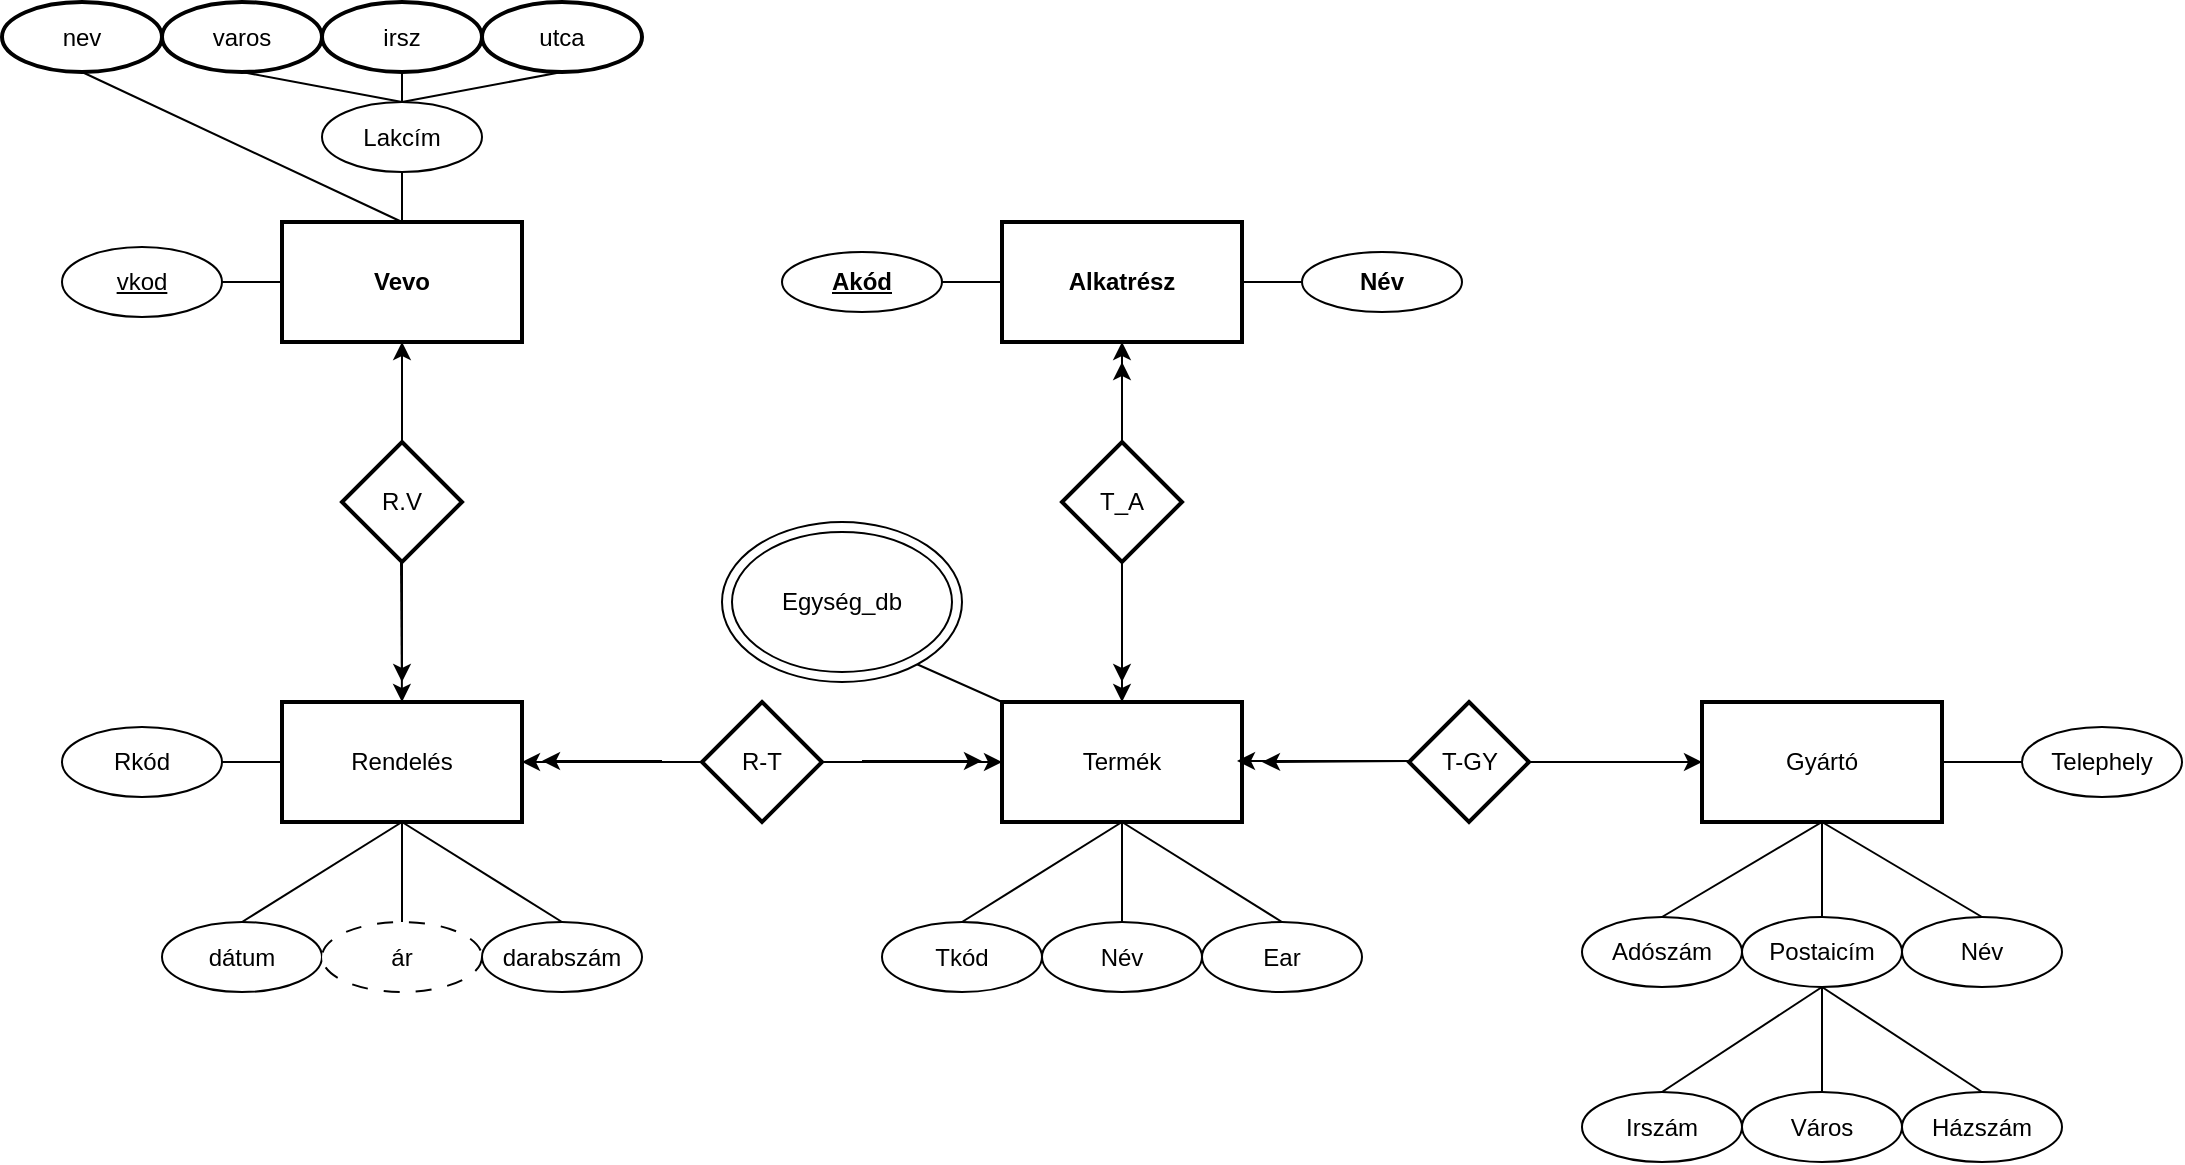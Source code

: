 <mxfile version="26.1.0">
  <diagram name="1 oldal" id="8UCw2fXijMpBnbHfLlZR">
    <mxGraphModel dx="1702" dy="465" grid="1" gridSize="10" guides="1" tooltips="1" connect="1" arrows="1" fold="1" page="1" pageScale="1" pageWidth="827" pageHeight="1169" math="0" shadow="0">
      <root>
        <mxCell id="0" />
        <mxCell id="1" parent="0" />
        <mxCell id="ayejM-d_Z_td1HJchVTd-1" value="Gyártó" style="rounded=0;whiteSpace=wrap;html=1;strokeWidth=2;" parent="1" vertex="1">
          <mxGeometry x="570" y="370" width="120" height="60" as="geometry" />
        </mxCell>
        <mxCell id="ayejM-d_Z_td1HJchVTd-2" value="Termék" style="rounded=0;whiteSpace=wrap;html=1;strokeWidth=2;" parent="1" vertex="1">
          <mxGeometry x="220" y="370" width="120" height="60" as="geometry" />
        </mxCell>
        <mxCell id="ayejM-d_Z_td1HJchVTd-3" value="T-GY" style="rhombus;whiteSpace=wrap;html=1;strokeWidth=2;" parent="1" vertex="1">
          <mxGeometry x="423.5" y="370" width="60" height="60" as="geometry" />
        </mxCell>
        <mxCell id="ayejM-d_Z_td1HJchVTd-4" value="Tkód" style="ellipse;whiteSpace=wrap;html=1;" parent="1" vertex="1">
          <mxGeometry x="160" y="480" width="80" height="35" as="geometry" />
        </mxCell>
        <mxCell id="ayejM-d_Z_td1HJchVTd-5" value="Név" style="ellipse;whiteSpace=wrap;html=1;" parent="1" vertex="1">
          <mxGeometry x="240" y="480" width="80" height="35" as="geometry" />
        </mxCell>
        <mxCell id="ayejM-d_Z_td1HJchVTd-6" value="Ear" style="ellipse;whiteSpace=wrap;html=1;" parent="1" vertex="1">
          <mxGeometry x="320" y="480" width="80" height="35" as="geometry" />
        </mxCell>
        <mxCell id="ayejM-d_Z_td1HJchVTd-7" value="Telephely" style="ellipse;whiteSpace=wrap;html=1;" parent="1" vertex="1">
          <mxGeometry x="730" y="382.5" width="80" height="35" as="geometry" />
        </mxCell>
        <mxCell id="ayejM-d_Z_td1HJchVTd-8" value="Házszám" style="ellipse;whiteSpace=wrap;html=1;" parent="1" vertex="1">
          <mxGeometry x="670" y="565" width="80" height="35" as="geometry" />
        </mxCell>
        <mxCell id="ayejM-d_Z_td1HJchVTd-9" value="Irszám" style="ellipse;whiteSpace=wrap;html=1;" parent="1" vertex="1">
          <mxGeometry x="510" y="565" width="80" height="35" as="geometry" />
        </mxCell>
        <mxCell id="ayejM-d_Z_td1HJchVTd-10" value="Város" style="ellipse;whiteSpace=wrap;html=1;" parent="1" vertex="1">
          <mxGeometry x="590" y="565" width="80" height="35" as="geometry" />
        </mxCell>
        <mxCell id="ayejM-d_Z_td1HJchVTd-11" value="Postaicím" style="ellipse;whiteSpace=wrap;html=1;" parent="1" vertex="1">
          <mxGeometry x="590" y="477.5" width="80" height="35" as="geometry" />
        </mxCell>
        <mxCell id="ayejM-d_Z_td1HJchVTd-12" value="Adószám" style="ellipse;whiteSpace=wrap;html=1;" parent="1" vertex="1">
          <mxGeometry x="510" y="477.5" width="80" height="35" as="geometry" />
        </mxCell>
        <mxCell id="ayejM-d_Z_td1HJchVTd-13" value="Név" style="ellipse;whiteSpace=wrap;html=1;" parent="1" vertex="1">
          <mxGeometry x="670" y="477.5" width="80" height="35" as="geometry" />
        </mxCell>
        <mxCell id="ayejM-d_Z_td1HJchVTd-14" value="" style="endArrow=classic;html=1;rounded=0;exitX=1;exitY=0.5;exitDx=0;exitDy=0;entryX=0;entryY=0.5;entryDx=0;entryDy=0;" parent="1" source="ayejM-d_Z_td1HJchVTd-3" target="ayejM-d_Z_td1HJchVTd-1" edge="1">
          <mxGeometry width="50" height="50" relative="1" as="geometry">
            <mxPoint x="460" y="430" as="sourcePoint" />
            <mxPoint x="560" y="390" as="targetPoint" />
            <Array as="points" />
          </mxGeometry>
        </mxCell>
        <mxCell id="ayejM-d_Z_td1HJchVTd-15" value="" style="endArrow=classic;html=1;rounded=0;exitX=1;exitY=0.5;exitDx=0;exitDy=0;" parent="1" edge="1">
          <mxGeometry width="50" height="50" relative="1" as="geometry">
            <mxPoint x="423.5" y="399.5" as="sourcePoint" />
            <mxPoint x="350" y="400" as="targetPoint" />
            <Array as="points" />
          </mxGeometry>
        </mxCell>
        <mxCell id="ayejM-d_Z_td1HJchVTd-16" value="" style="endArrow=classic;html=1;rounded=0;exitX=1;exitY=0.5;exitDx=0;exitDy=0;entryX=0;entryY=0.5;entryDx=0;entryDy=0;" parent="1" edge="1">
          <mxGeometry width="50" height="50" relative="1" as="geometry">
            <mxPoint x="423.5" y="399.5" as="sourcePoint" />
            <mxPoint x="337.5" y="399.5" as="targetPoint" />
            <Array as="points" />
          </mxGeometry>
        </mxCell>
        <mxCell id="ayejM-d_Z_td1HJchVTd-18" value="" style="endArrow=none;html=1;rounded=0;entryX=0;entryY=0.5;entryDx=0;entryDy=0;exitX=1;exitY=0.5;exitDx=0;exitDy=0;" parent="1" source="ayejM-d_Z_td1HJchVTd-1" target="ayejM-d_Z_td1HJchVTd-7" edge="1">
          <mxGeometry width="50" height="50" relative="1" as="geometry">
            <mxPoint x="690" y="410" as="sourcePoint" />
            <mxPoint x="740" y="360" as="targetPoint" />
          </mxGeometry>
        </mxCell>
        <mxCell id="ayejM-d_Z_td1HJchVTd-19" value="" style="endArrow=none;html=1;rounded=0;entryX=0.5;entryY=1;entryDx=0;entryDy=0;exitX=0.5;exitY=0;exitDx=0;exitDy=0;" parent="1" source="ayejM-d_Z_td1HJchVTd-5" target="ayejM-d_Z_td1HJchVTd-2" edge="1">
          <mxGeometry width="50" height="50" relative="1" as="geometry">
            <mxPoint x="250" y="470" as="sourcePoint" />
            <mxPoint x="290" y="470" as="targetPoint" />
          </mxGeometry>
        </mxCell>
        <mxCell id="ayejM-d_Z_td1HJchVTd-20" value="" style="endArrow=none;html=1;rounded=0;entryX=0.5;entryY=1;entryDx=0;entryDy=0;exitX=0.5;exitY=0;exitDx=0;exitDy=0;" parent="1" source="ayejM-d_Z_td1HJchVTd-4" target="ayejM-d_Z_td1HJchVTd-2" edge="1">
          <mxGeometry width="50" height="50" relative="1" as="geometry">
            <mxPoint x="170" y="460" as="sourcePoint" />
            <mxPoint x="210" y="460" as="targetPoint" />
          </mxGeometry>
        </mxCell>
        <mxCell id="ayejM-d_Z_td1HJchVTd-21" value="" style="endArrow=none;html=1;rounded=0;entryX=0.5;entryY=0;entryDx=0;entryDy=0;exitX=0.5;exitY=1;exitDx=0;exitDy=0;" parent="1" source="ayejM-d_Z_td1HJchVTd-2" target="ayejM-d_Z_td1HJchVTd-6" edge="1">
          <mxGeometry width="50" height="50" relative="1" as="geometry">
            <mxPoint x="300" y="460" as="sourcePoint" />
            <mxPoint x="340" y="460" as="targetPoint" />
          </mxGeometry>
        </mxCell>
        <mxCell id="ayejM-d_Z_td1HJchVTd-22" value="" style="endArrow=none;html=1;rounded=0;exitX=0.5;exitY=0;exitDx=0;exitDy=0;entryX=0.5;entryY=1;entryDx=0;entryDy=0;" parent="1" source="ayejM-d_Z_td1HJchVTd-8" target="ayejM-d_Z_td1HJchVTd-11" edge="1">
          <mxGeometry width="50" height="50" relative="1" as="geometry">
            <mxPoint x="690" y="530" as="sourcePoint" />
            <mxPoint x="630" y="520" as="targetPoint" />
          </mxGeometry>
        </mxCell>
        <mxCell id="ayejM-d_Z_td1HJchVTd-23" value="" style="endArrow=none;html=1;rounded=0;entryX=0.5;entryY=0;entryDx=0;entryDy=0;exitX=0.5;exitY=1;exitDx=0;exitDy=0;" parent="1" source="ayejM-d_Z_td1HJchVTd-11" target="ayejM-d_Z_td1HJchVTd-10" edge="1">
          <mxGeometry width="50" height="50" relative="1" as="geometry">
            <mxPoint x="620" y="540" as="sourcePoint" />
            <mxPoint x="660" y="540" as="targetPoint" />
          </mxGeometry>
        </mxCell>
        <mxCell id="ayejM-d_Z_td1HJchVTd-24" value="" style="endArrow=none;html=1;rounded=0;entryX=0.5;entryY=1;entryDx=0;entryDy=0;exitX=0.5;exitY=0;exitDx=0;exitDy=0;" parent="1" source="ayejM-d_Z_td1HJchVTd-9" target="ayejM-d_Z_td1HJchVTd-11" edge="1">
          <mxGeometry width="50" height="50" relative="1" as="geometry">
            <mxPoint x="550" y="540" as="sourcePoint" />
            <mxPoint x="590" y="540" as="targetPoint" />
          </mxGeometry>
        </mxCell>
        <mxCell id="ayejM-d_Z_td1HJchVTd-25" value="" style="endArrow=none;html=1;rounded=0;entryX=0.5;entryY=1;entryDx=0;entryDy=0;exitX=0.5;exitY=0;exitDx=0;exitDy=0;" parent="1" source="ayejM-d_Z_td1HJchVTd-13" target="ayejM-d_Z_td1HJchVTd-1" edge="1">
          <mxGeometry width="50" height="50" relative="1" as="geometry">
            <mxPoint x="680" y="460" as="sourcePoint" />
            <mxPoint x="720" y="460" as="targetPoint" />
          </mxGeometry>
        </mxCell>
        <mxCell id="ayejM-d_Z_td1HJchVTd-26" value="" style="endArrow=none;html=1;rounded=0;entryX=0.5;entryY=1;entryDx=0;entryDy=0;exitX=0.5;exitY=0;exitDx=0;exitDy=0;" parent="1" source="ayejM-d_Z_td1HJchVTd-11" target="ayejM-d_Z_td1HJchVTd-1" edge="1">
          <mxGeometry width="50" height="50" relative="1" as="geometry">
            <mxPoint x="610" y="460" as="sourcePoint" />
            <mxPoint x="650" y="460" as="targetPoint" />
          </mxGeometry>
        </mxCell>
        <mxCell id="ayejM-d_Z_td1HJchVTd-27" value="" style="endArrow=none;html=1;rounded=0;entryX=0.5;entryY=1;entryDx=0;entryDy=0;exitX=0.5;exitY=0;exitDx=0;exitDy=0;" parent="1" source="ayejM-d_Z_td1HJchVTd-12" target="ayejM-d_Z_td1HJchVTd-1" edge="1">
          <mxGeometry width="50" height="50" relative="1" as="geometry">
            <mxPoint x="540" y="460" as="sourcePoint" />
            <mxPoint x="580" y="460" as="targetPoint" />
          </mxGeometry>
        </mxCell>
        <mxCell id="j59XUjF9N-4OTw3vqqRw-1" value="T_A" style="rhombus;whiteSpace=wrap;html=1;strokeWidth=2;" parent="1" vertex="1">
          <mxGeometry x="250" y="240" width="60" height="60" as="geometry" />
        </mxCell>
        <mxCell id="j59XUjF9N-4OTw3vqqRw-2" value="" style="endArrow=classic;html=1;rounded=0;exitX=1;exitY=0.5;exitDx=0;exitDy=0;" parent="1" edge="1">
          <mxGeometry width="50" height="50" relative="1" as="geometry">
            <mxPoint x="280" y="300" as="sourcePoint" />
            <mxPoint x="280" y="360" as="targetPoint" />
            <Array as="points" />
          </mxGeometry>
        </mxCell>
        <mxCell id="j59XUjF9N-4OTw3vqqRw-3" value="" style="endArrow=classic;html=1;rounded=0;exitX=1;exitY=0.5;exitDx=0;exitDy=0;entryX=0.5;entryY=0;entryDx=0;entryDy=0;" parent="1" target="ayejM-d_Z_td1HJchVTd-2" edge="1">
          <mxGeometry width="50" height="50" relative="1" as="geometry">
            <mxPoint x="280" y="300" as="sourcePoint" />
            <mxPoint x="194" y="300" as="targetPoint" />
            <Array as="points" />
          </mxGeometry>
        </mxCell>
        <mxCell id="j59XUjF9N-4OTw3vqqRw-9" value="&lt;b&gt;Alkatrész&lt;/b&gt;" style="rounded=0;whiteSpace=wrap;html=1;strokeWidth=2;" parent="1" vertex="1">
          <mxGeometry x="220" y="130" width="120" height="60" as="geometry" />
        </mxCell>
        <mxCell id="j59XUjF9N-4OTw3vqqRw-10" value="&lt;b&gt;Név&lt;/b&gt;" style="ellipse;whiteSpace=wrap;html=1;" parent="1" vertex="1">
          <mxGeometry x="370" y="145" width="80" height="30" as="geometry" />
        </mxCell>
        <mxCell id="j59XUjF9N-4OTw3vqqRw-11" value="&lt;b&gt;&lt;u&gt;Akód&lt;/u&gt;&lt;/b&gt;" style="ellipse;whiteSpace=wrap;html=1;" parent="1" vertex="1">
          <mxGeometry x="110" y="145" width="80" height="30" as="geometry" />
        </mxCell>
        <mxCell id="j59XUjF9N-4OTw3vqqRw-12" value="" style="endArrow=classic;html=1;rounded=0;exitX=0.5;exitY=0;exitDx=0;exitDy=0;entryX=0.5;entryY=1;entryDx=0;entryDy=0;" parent="1" source="j59XUjF9N-4OTw3vqqRw-1" target="j59XUjF9N-4OTw3vqqRw-9" edge="1">
          <mxGeometry width="50" height="50" relative="1" as="geometry">
            <mxPoint x="350" y="210" as="sourcePoint" />
            <mxPoint x="350" y="280" as="targetPoint" />
            <Array as="points" />
          </mxGeometry>
        </mxCell>
        <mxCell id="j59XUjF9N-4OTw3vqqRw-13" value="" style="endArrow=classic;html=1;rounded=0;" parent="1" edge="1">
          <mxGeometry width="50" height="50" relative="1" as="geometry">
            <mxPoint x="280" y="230" as="sourcePoint" />
            <mxPoint x="280" y="200" as="targetPoint" />
            <Array as="points" />
          </mxGeometry>
        </mxCell>
        <mxCell id="j59XUjF9N-4OTw3vqqRw-14" value="" style="endArrow=none;html=1;rounded=0;entryX=0;entryY=0.5;entryDx=0;entryDy=0;exitX=1;exitY=0.5;exitDx=0;exitDy=0;" parent="1" source="j59XUjF9N-4OTw3vqqRw-11" target="j59XUjF9N-4OTw3vqqRw-9" edge="1">
          <mxGeometry width="50" height="50" relative="1" as="geometry">
            <mxPoint x="190" y="159" as="sourcePoint" />
            <mxPoint x="220" y="159.47" as="targetPoint" />
          </mxGeometry>
        </mxCell>
        <mxCell id="j59XUjF9N-4OTw3vqqRw-15" value="" style="endArrow=none;html=1;rounded=0;entryX=1;entryY=0.5;entryDx=0;entryDy=0;exitX=0;exitY=0.5;exitDx=0;exitDy=0;" parent="1" source="j59XUjF9N-4OTw3vqqRw-10" target="j59XUjF9N-4OTw3vqqRw-9" edge="1">
          <mxGeometry width="50" height="50" relative="1" as="geometry">
            <mxPoint x="210" y="190" as="sourcePoint" />
            <mxPoint x="230" y="170" as="targetPoint" />
          </mxGeometry>
        </mxCell>
        <mxCell id="j59XUjF9N-4OTw3vqqRw-16" value="Rendelés" style="rounded=0;whiteSpace=wrap;html=1;strokeWidth=2;" parent="1" vertex="1">
          <mxGeometry x="-140" y="370" width="120" height="60" as="geometry" />
        </mxCell>
        <mxCell id="j59XUjF9N-4OTw3vqqRw-17" value="dátum" style="ellipse;whiteSpace=wrap;html=1;" parent="1" vertex="1">
          <mxGeometry x="-200" y="480" width="80" height="35" as="geometry" />
        </mxCell>
        <mxCell id="j59XUjF9N-4OTw3vqqRw-18" value="ár" style="ellipse;whiteSpace=wrap;html=1;dashed=1;dashPattern=8 8;" parent="1" vertex="1">
          <mxGeometry x="-120" y="480" width="80" height="35" as="geometry" />
        </mxCell>
        <mxCell id="j59XUjF9N-4OTw3vqqRw-19" value="darabszám" style="ellipse;whiteSpace=wrap;html=1;" parent="1" vertex="1">
          <mxGeometry x="-40" y="480" width="80" height="35" as="geometry" />
        </mxCell>
        <mxCell id="j59XUjF9N-4OTw3vqqRw-20" value="" style="endArrow=none;html=1;rounded=0;entryX=0.5;entryY=1;entryDx=0;entryDy=0;exitX=0.5;exitY=0;exitDx=0;exitDy=0;" parent="1" source="j59XUjF9N-4OTw3vqqRw-18" target="j59XUjF9N-4OTw3vqqRw-16" edge="1">
          <mxGeometry width="50" height="50" relative="1" as="geometry">
            <mxPoint x="123" y="555" as="sourcePoint" />
            <mxPoint x="163" y="555" as="targetPoint" />
          </mxGeometry>
        </mxCell>
        <mxCell id="j59XUjF9N-4OTw3vqqRw-21" value="" style="endArrow=none;html=1;rounded=0;entryX=0.5;entryY=1;entryDx=0;entryDy=0;exitX=0.5;exitY=0;exitDx=0;exitDy=0;" parent="1" source="j59XUjF9N-4OTw3vqqRw-17" target="j59XUjF9N-4OTw3vqqRw-16" edge="1">
          <mxGeometry width="50" height="50" relative="1" as="geometry">
            <mxPoint x="43" y="545" as="sourcePoint" />
            <mxPoint x="83" y="545" as="targetPoint" />
          </mxGeometry>
        </mxCell>
        <mxCell id="j59XUjF9N-4OTw3vqqRw-22" value="" style="endArrow=none;html=1;rounded=0;entryX=0.5;entryY=0;entryDx=0;entryDy=0;exitX=0.5;exitY=1;exitDx=0;exitDy=0;" parent="1" source="j59XUjF9N-4OTw3vqqRw-16" target="j59XUjF9N-4OTw3vqqRw-19" edge="1">
          <mxGeometry width="50" height="50" relative="1" as="geometry">
            <mxPoint x="173" y="545" as="sourcePoint" />
            <mxPoint x="213" y="545" as="targetPoint" />
          </mxGeometry>
        </mxCell>
        <mxCell id="j59XUjF9N-4OTw3vqqRw-24" value="R-T" style="rhombus;whiteSpace=wrap;html=1;strokeWidth=2;" parent="1" vertex="1">
          <mxGeometry x="70" y="370" width="60" height="60" as="geometry" />
        </mxCell>
        <mxCell id="j59XUjF9N-4OTw3vqqRw-25" value="" style="endArrow=classic;html=1;rounded=0;exitX=0;exitY=0.5;exitDx=0;exitDy=0;entryX=1;entryY=0.5;entryDx=0;entryDy=0;" parent="1" source="j59XUjF9N-4OTw3vqqRw-24" target="j59XUjF9N-4OTw3vqqRw-16" edge="1">
          <mxGeometry width="50" height="50" relative="1" as="geometry">
            <mxPoint x="9.5" y="340" as="sourcePoint" />
            <mxPoint x="9.5" y="410" as="targetPoint" />
            <Array as="points" />
          </mxGeometry>
        </mxCell>
        <mxCell id="j59XUjF9N-4OTw3vqqRw-26" value="" style="endArrow=classic;html=1;rounded=0;entryX=1;entryY=0.5;entryDx=0;entryDy=0;" parent="1" edge="1">
          <mxGeometry width="50" height="50" relative="1" as="geometry">
            <mxPoint x="50" y="399.5" as="sourcePoint" />
            <mxPoint x="-10" y="399.5" as="targetPoint" />
            <Array as="points" />
          </mxGeometry>
        </mxCell>
        <mxCell id="j59XUjF9N-4OTw3vqqRw-27" value="" style="endArrow=classic;html=1;rounded=0;entryX=0;entryY=0.5;entryDx=0;entryDy=0;exitX=1;exitY=0.5;exitDx=0;exitDy=0;" parent="1" source="j59XUjF9N-4OTw3vqqRw-24" target="ayejM-d_Z_td1HJchVTd-2" edge="1">
          <mxGeometry width="50" height="50" relative="1" as="geometry">
            <mxPoint x="200" y="404.5" as="sourcePoint" />
            <mxPoint x="140" y="404.5" as="targetPoint" />
            <Array as="points" />
          </mxGeometry>
        </mxCell>
        <mxCell id="j59XUjF9N-4OTw3vqqRw-28" value="" style="endArrow=classic;html=1;rounded=0;entryX=0;entryY=0.5;entryDx=0;entryDy=0;" parent="1" edge="1">
          <mxGeometry width="50" height="50" relative="1" as="geometry">
            <mxPoint x="150" y="399.5" as="sourcePoint" />
            <mxPoint x="210" y="399.5" as="targetPoint" />
            <Array as="points" />
          </mxGeometry>
        </mxCell>
        <mxCell id="j59XUjF9N-4OTw3vqqRw-29" value="Rkód" style="ellipse;whiteSpace=wrap;html=1;" parent="1" vertex="1">
          <mxGeometry x="-250" y="382.5" width="80" height="35" as="geometry" />
        </mxCell>
        <mxCell id="j59XUjF9N-4OTw3vqqRw-31" value="" style="endArrow=none;html=1;rounded=0;entryX=0;entryY=0.5;entryDx=0;entryDy=0;exitX=1;exitY=0.5;exitDx=0;exitDy=0;" parent="1" source="j59XUjF9N-4OTw3vqqRw-29" target="j59XUjF9N-4OTw3vqqRw-16" edge="1">
          <mxGeometry width="50" height="50" relative="1" as="geometry">
            <mxPoint x="-280" y="480" as="sourcePoint" />
            <mxPoint x="-230" y="430" as="targetPoint" />
          </mxGeometry>
        </mxCell>
        <mxCell id="j59XUjF9N-4OTw3vqqRw-35" value="" style="endArrow=none;html=1;rounded=0;exitX=0;exitY=0;exitDx=0;exitDy=0;entryX=0.5;entryY=1;entryDx=0;entryDy=0;" parent="1" source="ayejM-d_Z_td1HJchVTd-2" edge="1">
          <mxGeometry width="50" height="50" relative="1" as="geometry">
            <mxPoint x="100" y="330" as="sourcePoint" />
            <mxPoint x="175" y="350" as="targetPoint" />
          </mxGeometry>
        </mxCell>
        <mxCell id="j59XUjF9N-4OTw3vqqRw-36" value="R.V" style="rhombus;whiteSpace=wrap;html=1;strokeWidth=2;" parent="1" vertex="1">
          <mxGeometry x="-110" y="240" width="60" height="60" as="geometry" />
        </mxCell>
        <mxCell id="j59XUjF9N-4OTw3vqqRw-37" value="" style="endArrow=classic;html=1;rounded=0;" parent="1" edge="1">
          <mxGeometry width="50" height="50" relative="1" as="geometry">
            <mxPoint x="-80" y="300" as="sourcePoint" />
            <mxPoint x="-80" y="360" as="targetPoint" />
            <Array as="points" />
          </mxGeometry>
        </mxCell>
        <mxCell id="j59XUjF9N-4OTw3vqqRw-38" value="" style="endArrow=classic;html=1;rounded=0;exitX=0.5;exitY=1;exitDx=0;exitDy=0;entryX=0.5;entryY=0;entryDx=0;entryDy=0;" parent="1" edge="1" target="j59XUjF9N-4OTw3vqqRw-16">
          <mxGeometry width="50" height="50" relative="1" as="geometry">
            <mxPoint x="-80.5" y="300" as="sourcePoint" />
            <mxPoint x="-60" y="340" as="targetPoint" />
            <Array as="points" />
          </mxGeometry>
        </mxCell>
        <mxCell id="j59XUjF9N-4OTw3vqqRw-39" value="&lt;b&gt;Vevo&lt;/b&gt;" style="rounded=0;whiteSpace=wrap;html=1;strokeWidth=2;" parent="1" vertex="1">
          <mxGeometry x="-140" y="130" width="120" height="60" as="geometry" />
        </mxCell>
        <mxCell id="j59XUjF9N-4OTw3vqqRw-44" value="utca" style="ellipse;whiteSpace=wrap;html=1;strokeWidth=2;" parent="1" vertex="1">
          <mxGeometry x="-40" y="20" width="80" height="35" as="geometry" />
        </mxCell>
        <mxCell id="j59XUjF9N-4OTw3vqqRw-45" value="&lt;u&gt;vkod&lt;/u&gt;" style="ellipse;whiteSpace=wrap;html=1;" parent="1" vertex="1">
          <mxGeometry x="-250" y="142.5" width="80" height="35" as="geometry" />
        </mxCell>
        <mxCell id="j59XUjF9N-4OTw3vqqRw-46" value="irsz" style="ellipse;whiteSpace=wrap;html=1;strokeWidth=2;" parent="1" vertex="1">
          <mxGeometry x="-120" y="20" width="80" height="35" as="geometry" />
        </mxCell>
        <mxCell id="j59XUjF9N-4OTw3vqqRw-47" value="varos" style="ellipse;whiteSpace=wrap;html=1;strokeWidth=2;" parent="1" vertex="1">
          <mxGeometry x="-200" y="20" width="80" height="35" as="geometry" />
        </mxCell>
        <mxCell id="j59XUjF9N-4OTw3vqqRw-48" value="Lakcím" style="ellipse;whiteSpace=wrap;html=1;" parent="1" vertex="1">
          <mxGeometry x="-120" y="70" width="80" height="35" as="geometry" />
        </mxCell>
        <mxCell id="j59XUjF9N-4OTw3vqqRw-49" value="nev" style="ellipse;whiteSpace=wrap;html=1;strokeWidth=2;" parent="1" vertex="1">
          <mxGeometry x="-280" y="20" width="80" height="35" as="geometry" />
        </mxCell>
        <mxCell id="j59XUjF9N-4OTw3vqqRw-50" value="" style="endArrow=classic;html=1;rounded=0;exitX=0.5;exitY=0;exitDx=0;exitDy=0;entryX=0.5;entryY=1;entryDx=0;entryDy=0;" parent="1" source="j59XUjF9N-4OTw3vqqRw-36" target="j59XUjF9N-4OTw3vqqRw-39" edge="1">
          <mxGeometry width="50" height="50" relative="1" as="geometry">
            <mxPoint x="9.5" y="210" as="sourcePoint" />
            <mxPoint x="9.5" y="280" as="targetPoint" />
            <Array as="points" />
          </mxGeometry>
        </mxCell>
        <mxCell id="j59XUjF9N-4OTw3vqqRw-51" value="" style="endArrow=none;html=1;rounded=0;entryX=0;entryY=0.5;entryDx=0;entryDy=0;exitX=1;exitY=0.5;exitDx=0;exitDy=0;" parent="1" source="j59XUjF9N-4OTw3vqqRw-45" target="j59XUjF9N-4OTw3vqqRw-39" edge="1">
          <mxGeometry width="50" height="50" relative="1" as="geometry">
            <mxPoint x="-220" y="225" as="sourcePoint" />
            <mxPoint x="-170" y="175" as="targetPoint" />
          </mxGeometry>
        </mxCell>
        <mxCell id="j59XUjF9N-4OTw3vqqRw-52" value="" style="endArrow=none;html=1;rounded=0;entryX=0.5;entryY=0;entryDx=0;entryDy=0;exitX=0.5;exitY=1;exitDx=0;exitDy=0;" parent="1" source="j59XUjF9N-4OTw3vqqRw-49" target="j59XUjF9N-4OTw3vqqRw-39" edge="1">
          <mxGeometry width="50" height="50" relative="1" as="geometry">
            <mxPoint x="-210" y="60" as="sourcePoint" />
            <mxPoint x="-155" y="60" as="targetPoint" />
          </mxGeometry>
        </mxCell>
        <mxCell id="j59XUjF9N-4OTw3vqqRw-53" value="" style="endArrow=none;html=1;rounded=0;entryX=0.5;entryY=0;entryDx=0;entryDy=0;exitX=0.5;exitY=1;exitDx=0;exitDy=0;" parent="1" source="j59XUjF9N-4OTw3vqqRw-44" target="j59XUjF9N-4OTw3vqqRw-48" edge="1">
          <mxGeometry width="50" height="50" relative="1" as="geometry">
            <mxPoint x="-175" y="180" as="sourcePoint" />
            <mxPoint x="-120" y="180" as="targetPoint" />
            <Array as="points" />
          </mxGeometry>
        </mxCell>
        <mxCell id="j59XUjF9N-4OTw3vqqRw-54" value="" style="endArrow=none;html=1;rounded=0;entryX=0.5;entryY=1;entryDx=0;entryDy=0;exitX=0.5;exitY=0;exitDx=0;exitDy=0;" parent="1" source="j59XUjF9N-4OTw3vqqRw-48" target="j59XUjF9N-4OTw3vqqRw-47" edge="1">
          <mxGeometry width="50" height="50" relative="1" as="geometry">
            <mxPoint x="-80" y="70" as="sourcePoint" />
            <mxPoint x="-193" y="90" as="targetPoint" />
            <Array as="points" />
          </mxGeometry>
        </mxCell>
        <mxCell id="j59XUjF9N-4OTw3vqqRw-55" value="" style="endArrow=none;html=1;rounded=0;entryX=0.5;entryY=1;entryDx=0;entryDy=0;exitX=0.5;exitY=0;exitDx=0;exitDy=0;" parent="1" source="j59XUjF9N-4OTw3vqqRw-48" target="j59XUjF9N-4OTw3vqqRw-46" edge="1">
          <mxGeometry width="50" height="50" relative="1" as="geometry">
            <mxPoint x="-120" y="110" as="sourcePoint" />
            <mxPoint x="-150" y="60" as="targetPoint" />
            <Array as="points" />
          </mxGeometry>
        </mxCell>
        <mxCell id="j59XUjF9N-4OTw3vqqRw-56" value="" style="endArrow=none;html=1;rounded=0;entryX=0.5;entryY=1;entryDx=0;entryDy=0;exitX=0.5;exitY=0;exitDx=0;exitDy=0;" parent="1" source="j59XUjF9N-4OTw3vqqRw-39" target="j59XUjF9N-4OTw3vqqRw-48" edge="1">
          <mxGeometry width="50" height="50" relative="1" as="geometry">
            <mxPoint x="-70" y="80" as="sourcePoint" />
            <mxPoint x="-70" y="60" as="targetPoint" />
            <Array as="points" />
          </mxGeometry>
        </mxCell>
        <mxCell id="cZFc1suSeyIr7Si4gkbW-4" value="" style="ellipse;whiteSpace=wrap;html=1;" vertex="1" parent="1">
          <mxGeometry x="80" y="280" width="120" height="80" as="geometry" />
        </mxCell>
        <mxCell id="cZFc1suSeyIr7Si4gkbW-5" value="Egység_db" style="ellipse;whiteSpace=wrap;html=1;" vertex="1" parent="1">
          <mxGeometry x="85" y="285" width="110" height="70" as="geometry" />
        </mxCell>
      </root>
    </mxGraphModel>
  </diagram>
</mxfile>
